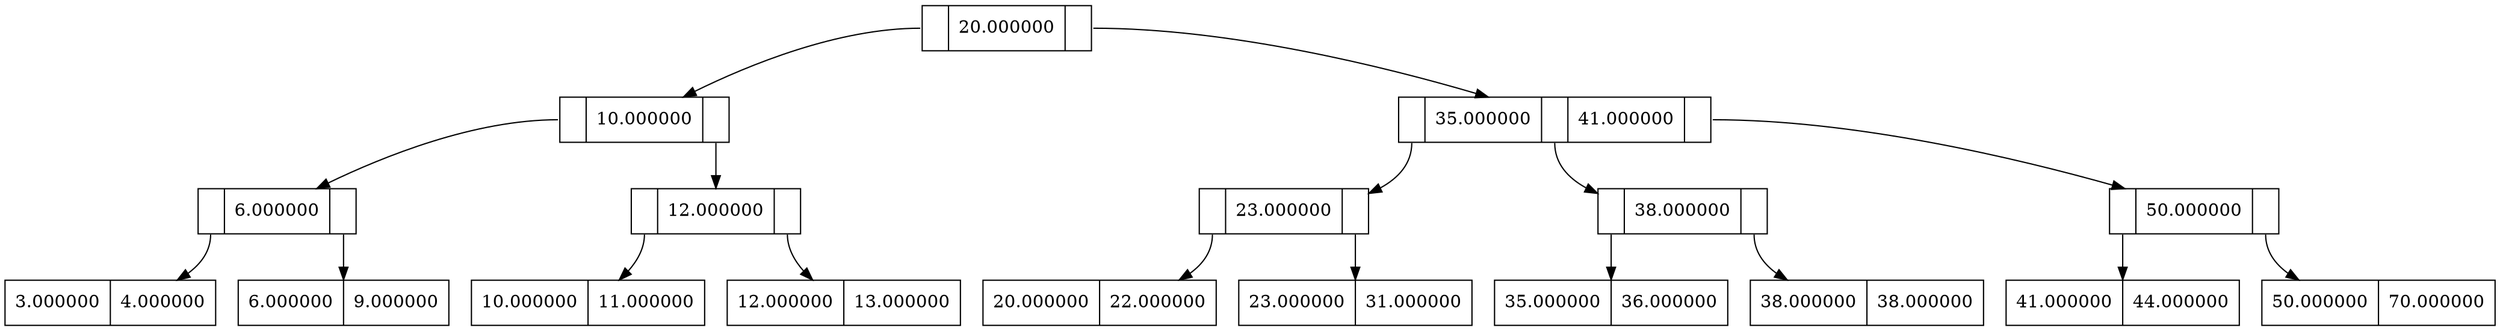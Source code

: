 digraph BPlusTree {
node [shape=record];
node0[label = "<f0> |20.000000|<f1>"];
node1[label = "<f0> |10.000000|<f1>"];
node2[label = "<f0> |6.000000|<f1>"];
node3[label = "3.000000|4.000000"];
"node2":f0 -> "node3"
node4[label = "6.000000|9.000000"];
"node2":f1 -> "node4"
"node1":f0 -> "node2"
node5[label = "<f0> |12.000000|<f1>"];
node6[label = "10.000000|11.000000"];
"node5":f0 -> "node6"
node7[label = "12.000000|13.000000"];
"node5":f1 -> "node7"
"node1":f1 -> "node5"
"node0":f0 -> "node1"
node8[label = "<f0> |35.000000|<f1> |41.000000|<f2>"];
node9[label = "<f0> |23.000000|<f1>"];
node10[label = "20.000000|22.000000"];
"node9":f0 -> "node10"
node11[label = "23.000000|31.000000"];
"node9":f1 -> "node11"
"node8":f0 -> "node9"
node12[label = "<f0> |38.000000|<f1>"];
node13[label = "35.000000|36.000000"];
"node12":f0 -> "node13"
node14[label = "38.000000|38.000000"];
"node12":f1 -> "node14"
"node8":f1 -> "node12"
node15[label = "<f0> |50.000000|<f1>"];
node16[label = "41.000000|44.000000"];
"node15":f0 -> "node16"
node17[label = "50.000000|70.000000"];
"node15":f1 -> "node17"
"node8":f2 -> "node15"
"node0":f1 -> "node8"
}
